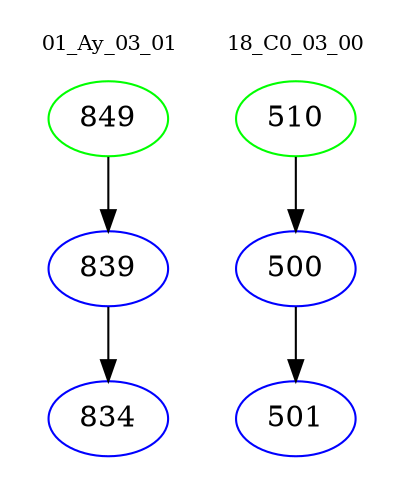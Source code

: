 digraph{
subgraph cluster_0 {
color = white
label = "01_Ay_03_01";
fontsize=10;
T0_849 [label="849", color="green"]
T0_849 -> T0_839 [color="black"]
T0_839 [label="839", color="blue"]
T0_839 -> T0_834 [color="black"]
T0_834 [label="834", color="blue"]
}
subgraph cluster_1 {
color = white
label = "18_C0_03_00";
fontsize=10;
T1_510 [label="510", color="green"]
T1_510 -> T1_500 [color="black"]
T1_500 [label="500", color="blue"]
T1_500 -> T1_501 [color="black"]
T1_501 [label="501", color="blue"]
}
}

